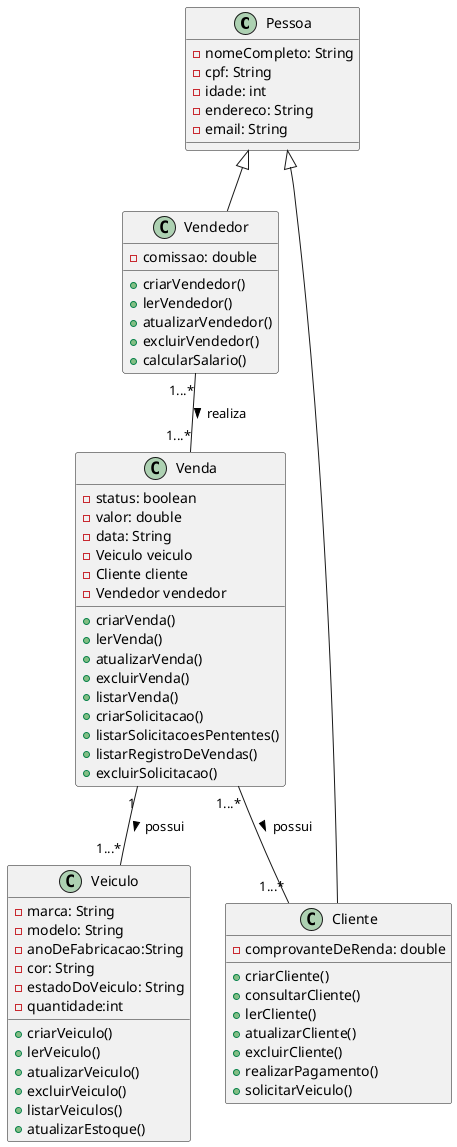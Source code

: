 @startuml "Concessionária"

class Pessoa{
    -nomeCompleto: String
    -cpf: String
    -idade: int
    -endereco: String
    -email: String
}

class Vendedor{
    -comissao: double
    +criarVendedor()
    +lerVendedor()
    +atualizarVendedor()
    +excluirVendedor()
    +calcularSalario()
}
class Cliente{
    -comprovanteDeRenda: double
    +criarCliente()
    +consultarCliente() 
    +lerCliente()
    +atualizarCliente()
    +excluirCliente()
    +realizarPagamento()
    +solicitarVeiculo()
}

class Veiculo{
    -marca: String 
    -modelo: String
    -anoDeFabricacao:String 
    -cor: String 
    -estadoDoVeiculo: String
    -quantidade:int
    +criarVeiculo()
    +lerVeiculo()
    +atualizarVeiculo()
    +excluirVeiculo()
    +listarVeiculos()
    +atualizarEstoque()
}
class Venda{
    -status: boolean
    -valor: double 
    -data: String
    -Veiculo veiculo
    -Cliente cliente 
    -Vendedor vendedor
    +criarVenda()
    +lerVenda()
    +atualizarVenda()
    +excluirVenda()
    +listarVenda()
    +criarSolicitacao() 
    +listarSolicitacoesPententes()
    +listarRegistroDeVendas()
    +excluirSolicitacao()
}
Pessoa <|-- Vendedor
Pessoa <|-- Cliente 

Vendedor "1...*"--"1...*" Venda: realiza >
Venda "1" -- "1...*" Veiculo: possui >
Venda "1...*" -- "1...*" Cliente: possui >

@enduml
